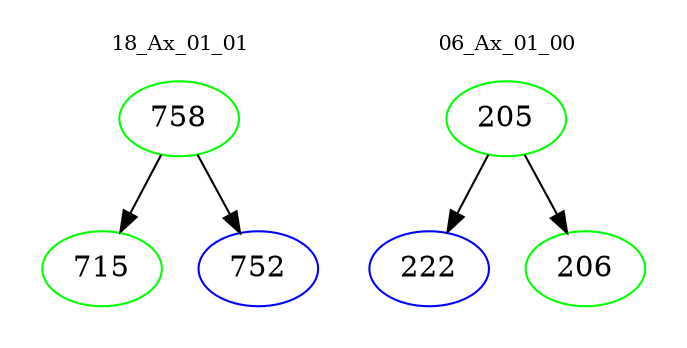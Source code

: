 digraph{
subgraph cluster_0 {
color = white
label = "18_Ax_01_01";
fontsize=10;
T0_758 [label="758", color="green"]
T0_758 -> T0_715 [color="black"]
T0_715 [label="715", color="green"]
T0_758 -> T0_752 [color="black"]
T0_752 [label="752", color="blue"]
}
subgraph cluster_1 {
color = white
label = "06_Ax_01_00";
fontsize=10;
T1_205 [label="205", color="green"]
T1_205 -> T1_222 [color="black"]
T1_222 [label="222", color="blue"]
T1_205 -> T1_206 [color="black"]
T1_206 [label="206", color="green"]
}
}
